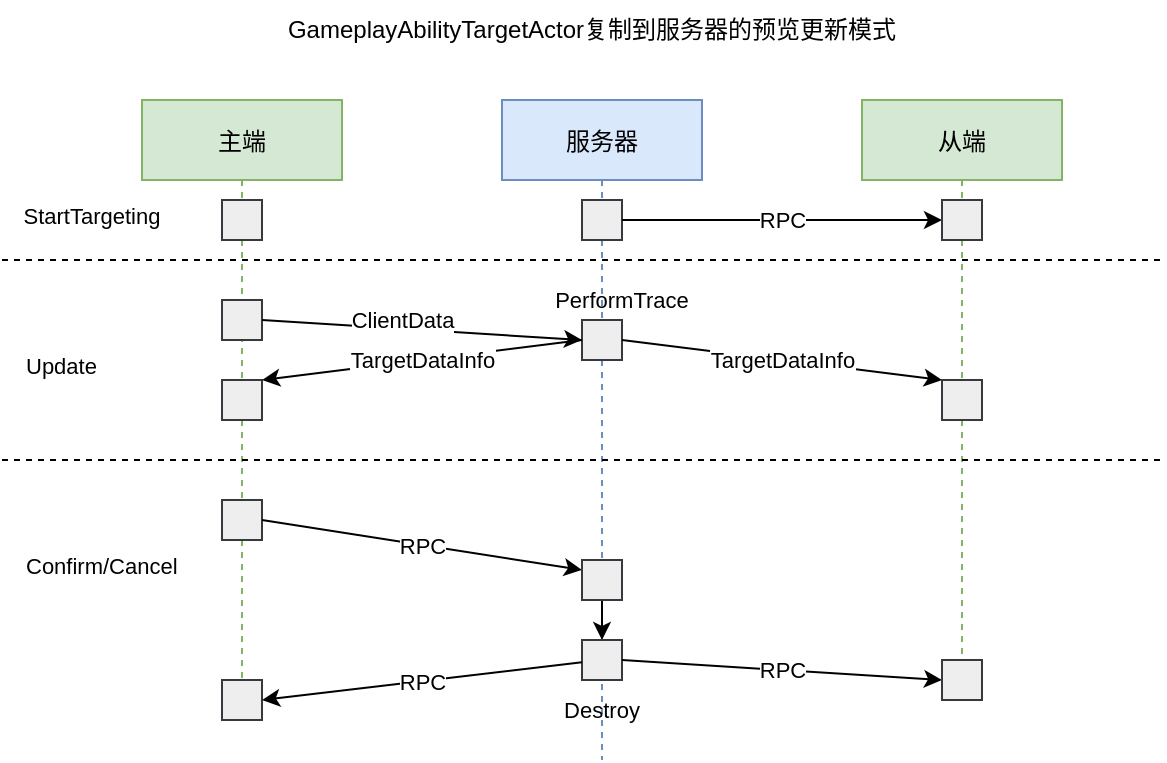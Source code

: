 <mxfile version="20.8.13" type="github">
  <diagram id="kgpKYQtTHZ0yAKxKKP6v" name="Page-1">
    <mxGraphModel dx="941" dy="461" grid="1" gridSize="10" guides="1" tooltips="1" connect="1" arrows="1" fold="1" page="1" pageScale="1" pageWidth="850" pageHeight="1100" math="0" shadow="0">
      <root>
        <mxCell id="0" />
        <mxCell id="1" parent="0" />
        <mxCell id="3nuBFxr9cyL0pnOWT2aG-1" value="主端" style="shape=umlLifeline;perimeter=lifelinePerimeter;container=1;collapsible=0;recursiveResize=0;rounded=0;shadow=0;strokeWidth=1;fillColor=#d5e8d4;strokeColor=#82b366;" parent="1" vertex="1">
          <mxGeometry x="100" y="80" width="100" height="300" as="geometry" />
        </mxCell>
        <mxCell id="86syqAoqWmd0jVh2vs_k-10" value="" style="rounded=0;whiteSpace=wrap;html=1;fillColor=#eeeeee;strokeColor=#36393d;" vertex="1" parent="3nuBFxr9cyL0pnOWT2aG-1">
          <mxGeometry x="40" y="100" width="20" height="20" as="geometry" />
        </mxCell>
        <mxCell id="86syqAoqWmd0jVh2vs_k-20" value="" style="rounded=0;whiteSpace=wrap;html=1;fillColor=#eeeeee;strokeColor=#36393d;" vertex="1" parent="3nuBFxr9cyL0pnOWT2aG-1">
          <mxGeometry x="40" y="140" width="20" height="20" as="geometry" />
        </mxCell>
        <mxCell id="86syqAoqWmd0jVh2vs_k-35" value="" style="rounded=0;whiteSpace=wrap;html=1;fillColor=#eeeeee;strokeColor=#36393d;" vertex="1" parent="3nuBFxr9cyL0pnOWT2aG-1">
          <mxGeometry x="40" y="200" width="20" height="20" as="geometry" />
        </mxCell>
        <mxCell id="86syqAoqWmd0jVh2vs_k-37" value="" style="endArrow=classic;html=1;rounded=0;fontSize=11;entryX=0;entryY=0.25;entryDx=0;entryDy=0;" edge="1" parent="3nuBFxr9cyL0pnOWT2aG-1" target="86syqAoqWmd0jVh2vs_k-39">
          <mxGeometry relative="1" as="geometry">
            <mxPoint x="60" y="210" as="sourcePoint" />
            <mxPoint x="160" y="210" as="targetPoint" />
          </mxGeometry>
        </mxCell>
        <mxCell id="86syqAoqWmd0jVh2vs_k-38" value="RPC" style="edgeLabel;resizable=0;html=1;align=center;verticalAlign=middle;fontSize=11;" connectable="0" vertex="1" parent="86syqAoqWmd0jVh2vs_k-37">
          <mxGeometry relative="1" as="geometry" />
        </mxCell>
        <mxCell id="3nuBFxr9cyL0pnOWT2aG-5" value="服务器" style="shape=umlLifeline;perimeter=lifelinePerimeter;container=1;collapsible=0;recursiveResize=0;rounded=0;shadow=0;strokeWidth=1;fillColor=#dae8fc;strokeColor=#6c8ebf;" parent="1" vertex="1">
          <mxGeometry x="280" y="80" width="100" height="330" as="geometry" />
        </mxCell>
        <mxCell id="86syqAoqWmd0jVh2vs_k-5" value="" style="rounded=0;whiteSpace=wrap;html=1;fillColor=#eeeeee;strokeColor=#36393d;" vertex="1" parent="3nuBFxr9cyL0pnOWT2aG-5">
          <mxGeometry x="40" y="50" width="20" height="20" as="geometry" />
        </mxCell>
        <mxCell id="86syqAoqWmd0jVh2vs_k-12" value="" style="rounded=0;whiteSpace=wrap;html=1;fillColor=#eeeeee;strokeColor=#36393d;" vertex="1" parent="3nuBFxr9cyL0pnOWT2aG-5">
          <mxGeometry x="40" y="110" width="20" height="20" as="geometry" />
        </mxCell>
        <mxCell id="86syqAoqWmd0jVh2vs_k-28" value="" style="endArrow=classic;html=1;rounded=0;fontSize=11;" edge="1" parent="3nuBFxr9cyL0pnOWT2aG-5">
          <mxGeometry relative="1" as="geometry">
            <mxPoint x="60" y="120" as="sourcePoint" />
            <mxPoint x="220" y="140" as="targetPoint" />
          </mxGeometry>
        </mxCell>
        <mxCell id="86syqAoqWmd0jVh2vs_k-29" value="TargetDataInfo" style="edgeLabel;resizable=0;html=1;align=center;verticalAlign=middle;fontSize=11;" connectable="0" vertex="1" parent="86syqAoqWmd0jVh2vs_k-28">
          <mxGeometry relative="1" as="geometry" />
        </mxCell>
        <mxCell id="86syqAoqWmd0jVh2vs_k-43" style="edgeStyle=orthogonalEdgeStyle;rounded=0;orthogonalLoop=1;jettySize=auto;html=1;exitX=0.5;exitY=1;exitDx=0;exitDy=0;entryX=0.5;entryY=0;entryDx=0;entryDy=0;fontSize=11;" edge="1" parent="3nuBFxr9cyL0pnOWT2aG-5" source="86syqAoqWmd0jVh2vs_k-39" target="86syqAoqWmd0jVh2vs_k-40">
          <mxGeometry relative="1" as="geometry" />
        </mxCell>
        <mxCell id="86syqAoqWmd0jVh2vs_k-39" value="" style="rounded=0;whiteSpace=wrap;html=1;fillColor=#eeeeee;strokeColor=#36393d;" vertex="1" parent="3nuBFxr9cyL0pnOWT2aG-5">
          <mxGeometry x="40" y="230" width="20" height="20" as="geometry" />
        </mxCell>
        <mxCell id="86syqAoqWmd0jVh2vs_k-40" value="" style="rounded=0;whiteSpace=wrap;html=1;fillColor=#eeeeee;strokeColor=#36393d;" vertex="1" parent="3nuBFxr9cyL0pnOWT2aG-5">
          <mxGeometry x="40" y="270" width="20" height="20" as="geometry" />
        </mxCell>
        <mxCell id="86syqAoqWmd0jVh2vs_k-41" value="&lt;font style=&quot;font-size: 11px;&quot;&gt;PerformTrace&lt;/font&gt;" style="text;html=1;strokeColor=none;fillColor=none;align=center;verticalAlign=middle;whiteSpace=wrap;rounded=0;fontSize=11;" vertex="1" parent="3nuBFxr9cyL0pnOWT2aG-5">
          <mxGeometry x="40" y="90" width="40" height="20" as="geometry" />
        </mxCell>
        <mxCell id="86syqAoqWmd0jVh2vs_k-42" value="Destroy" style="text;html=1;strokeColor=none;fillColor=none;align=center;verticalAlign=middle;whiteSpace=wrap;rounded=0;fontSize=11;" vertex="1" parent="3nuBFxr9cyL0pnOWT2aG-5">
          <mxGeometry x="20" y="290" width="60" height="30" as="geometry" />
        </mxCell>
        <mxCell id="86syqAoqWmd0jVh2vs_k-46" value="" style="endArrow=classic;html=1;rounded=0;fontSize=11;entryX=0;entryY=0.5;entryDx=0;entryDy=0;" edge="1" parent="3nuBFxr9cyL0pnOWT2aG-5" target="86syqAoqWmd0jVh2vs_k-44">
          <mxGeometry relative="1" as="geometry">
            <mxPoint x="60" y="280" as="sourcePoint" />
            <mxPoint x="160" y="280" as="targetPoint" />
          </mxGeometry>
        </mxCell>
        <mxCell id="86syqAoqWmd0jVh2vs_k-47" value="RPC" style="edgeLabel;resizable=0;html=1;align=center;verticalAlign=middle;fontSize=11;" connectable="0" vertex="1" parent="86syqAoqWmd0jVh2vs_k-46">
          <mxGeometry relative="1" as="geometry" />
        </mxCell>
        <mxCell id="86syqAoqWmd0jVh2vs_k-54" value="" style="endArrow=classic;html=1;rounded=0;fontSize=11;" edge="1" parent="3nuBFxr9cyL0pnOWT2aG-5">
          <mxGeometry relative="1" as="geometry">
            <mxPoint x="60" y="60" as="sourcePoint" />
            <mxPoint x="220" y="60" as="targetPoint" />
            <Array as="points">
              <mxPoint x="200" y="60" />
            </Array>
          </mxGeometry>
        </mxCell>
        <mxCell id="86syqAoqWmd0jVh2vs_k-55" value="RPC" style="edgeLabel;resizable=0;html=1;align=center;verticalAlign=middle;fontSize=11;" connectable="0" vertex="1" parent="86syqAoqWmd0jVh2vs_k-54">
          <mxGeometry relative="1" as="geometry" />
        </mxCell>
        <mxCell id="86syqAoqWmd0jVh2vs_k-1" value="从端" style="shape=umlLifeline;perimeter=lifelinePerimeter;container=1;collapsible=0;recursiveResize=0;rounded=0;shadow=0;strokeWidth=1;fillColor=#d5e8d4;strokeColor=#82b366;" vertex="1" parent="1">
          <mxGeometry x="460" y="80" width="100" height="300" as="geometry" />
        </mxCell>
        <mxCell id="86syqAoqWmd0jVh2vs_k-17" value="" style="rounded=0;whiteSpace=wrap;html=1;fillColor=#eeeeee;strokeColor=#36393d;" vertex="1" parent="86syqAoqWmd0jVh2vs_k-1">
          <mxGeometry x="40" y="140" width="20" height="20" as="geometry" />
        </mxCell>
        <mxCell id="86syqAoqWmd0jVh2vs_k-44" value="" style="rounded=0;whiteSpace=wrap;html=1;fillColor=#eeeeee;strokeColor=#36393d;" vertex="1" parent="86syqAoqWmd0jVh2vs_k-1">
          <mxGeometry x="40" y="280" width="20" height="20" as="geometry" />
        </mxCell>
        <mxCell id="86syqAoqWmd0jVh2vs_k-56" value="" style="rounded=0;whiteSpace=wrap;html=1;fillColor=#eeeeee;strokeColor=#36393d;" vertex="1" parent="86syqAoqWmd0jVh2vs_k-1">
          <mxGeometry x="40" y="50" width="20" height="20" as="geometry" />
        </mxCell>
        <mxCell id="86syqAoqWmd0jVh2vs_k-4" value="" style="verticalAlign=bottom;endArrow=none;shadow=0;strokeWidth=1;exitX=0.498;exitY=0.218;exitDx=0;exitDy=0;exitPerimeter=0;entryX=0.5;entryY=0.4;entryDx=0;entryDy=0;entryPerimeter=0;" edge="1" parent="1" source="3nuBFxr9cyL0pnOWT2aG-1" target="86syqAoqWmd0jVh2vs_k-3">
          <mxGeometry x="-1" y="157" relative="1" as="geometry">
            <mxPoint x="149.8" y="145.4" as="sourcePoint" />
            <mxPoint x="330" y="200.0" as="targetPoint" />
            <Array as="points" />
            <mxPoint x="-125" y="62" as="offset" />
          </mxGeometry>
        </mxCell>
        <mxCell id="86syqAoqWmd0jVh2vs_k-3" value="" style="rounded=0;whiteSpace=wrap;html=1;fillColor=#eeeeee;strokeColor=#36393d;" vertex="1" parent="1">
          <mxGeometry x="140" y="130" width="20" height="20" as="geometry" />
        </mxCell>
        <mxCell id="86syqAoqWmd0jVh2vs_k-6" value="GameplayAbilityTargetActor复制到服务器的预览更新模式" style="text;strokeColor=none;align=center;fillColor=none;html=1;verticalAlign=middle;whiteSpace=wrap;rounded=0;" vertex="1" parent="1">
          <mxGeometry x="160" y="30" width="330" height="30" as="geometry" />
        </mxCell>
        <mxCell id="86syqAoqWmd0jVh2vs_k-7" value="&lt;font style=&quot;font-size: 11px;&quot;&gt;StartTargeting&lt;/font&gt;" style="text;strokeColor=none;align=center;fillColor=none;html=1;verticalAlign=middle;whiteSpace=wrap;rounded=0;fontSize=8;" vertex="1" parent="1">
          <mxGeometry x="30" y="130" width="90" height="15" as="geometry" />
        </mxCell>
        <mxCell id="86syqAoqWmd0jVh2vs_k-13" value="" style="endArrow=none;dashed=1;html=1;rounded=0;fontSize=11;" edge="1" parent="1">
          <mxGeometry width="50" height="50" relative="1" as="geometry">
            <mxPoint x="30" y="160" as="sourcePoint" />
            <mxPoint x="610" y="160" as="targetPoint" />
          </mxGeometry>
        </mxCell>
        <mxCell id="86syqAoqWmd0jVh2vs_k-26" value="" style="endArrow=classic;html=1;rounded=0;fontSize=11;entryX=0;entryY=0.5;entryDx=0;entryDy=0;" edge="1" parent="1" target="86syqAoqWmd0jVh2vs_k-12">
          <mxGeometry relative="1" as="geometry">
            <mxPoint x="160" y="190" as="sourcePoint" />
            <mxPoint x="260" y="190" as="targetPoint" />
          </mxGeometry>
        </mxCell>
        <mxCell id="86syqAoqWmd0jVh2vs_k-27" value="ClientData" style="edgeLabel;resizable=0;html=1;align=center;verticalAlign=middle;fontSize=11;" connectable="0" vertex="1" parent="86syqAoqWmd0jVh2vs_k-26">
          <mxGeometry relative="1" as="geometry">
            <mxPoint x="-10" y="-5" as="offset" />
          </mxGeometry>
        </mxCell>
        <mxCell id="86syqAoqWmd0jVh2vs_k-30" value="" style="endArrow=classic;html=1;rounded=0;fontSize=11;entryX=1;entryY=0;entryDx=0;entryDy=0;" edge="1" parent="1" target="86syqAoqWmd0jVh2vs_k-20">
          <mxGeometry relative="1" as="geometry">
            <mxPoint x="320" y="200" as="sourcePoint" />
            <mxPoint x="350" y="230" as="targetPoint" />
          </mxGeometry>
        </mxCell>
        <mxCell id="86syqAoqWmd0jVh2vs_k-31" value="TargetDataInfo" style="edgeLabel;resizable=0;html=1;align=center;verticalAlign=middle;fontSize=11;" connectable="0" vertex="1" parent="86syqAoqWmd0jVh2vs_k-30">
          <mxGeometry relative="1" as="geometry" />
        </mxCell>
        <mxCell id="86syqAoqWmd0jVh2vs_k-32" value="&lt;div style=&quot;text-align: center;&quot;&gt;&lt;span style=&quot;background-color: initial;&quot;&gt;Update&lt;/span&gt;&lt;/div&gt;" style="text;whiteSpace=wrap;html=1;fontSize=11;" vertex="1" parent="1">
          <mxGeometry x="40" y="200" width="50" height="40" as="geometry" />
        </mxCell>
        <mxCell id="86syqAoqWmd0jVh2vs_k-33" value="" style="endArrow=none;dashed=1;html=1;rounded=0;fontSize=11;" edge="1" parent="1">
          <mxGeometry width="50" height="50" relative="1" as="geometry">
            <mxPoint x="30" y="260" as="sourcePoint" />
            <mxPoint x="610" y="260" as="targetPoint" />
          </mxGeometry>
        </mxCell>
        <mxCell id="86syqAoqWmd0jVh2vs_k-34" value="&lt;div style=&quot;text-align: center;&quot;&gt;Confirm/Cancel&lt;/div&gt;" style="text;whiteSpace=wrap;html=1;fontSize=11;" vertex="1" parent="1">
          <mxGeometry x="40" y="300" width="90" height="20" as="geometry" />
        </mxCell>
        <mxCell id="86syqAoqWmd0jVh2vs_k-49" value="" style="rounded=0;whiteSpace=wrap;html=1;fillColor=#eeeeee;strokeColor=#36393d;" vertex="1" parent="1">
          <mxGeometry x="140" y="370" width="20" height="20" as="geometry" />
        </mxCell>
        <mxCell id="86syqAoqWmd0jVh2vs_k-51" value="" style="endArrow=classic;html=1;rounded=0;fontSize=11;entryX=1;entryY=0.5;entryDx=0;entryDy=0;" edge="1" parent="1" source="86syqAoqWmd0jVh2vs_k-40" target="86syqAoqWmd0jVh2vs_k-49">
          <mxGeometry relative="1" as="geometry">
            <mxPoint x="-80" y="305" as="sourcePoint" />
            <mxPoint x="480" y="465" as="targetPoint" />
          </mxGeometry>
        </mxCell>
        <mxCell id="86syqAoqWmd0jVh2vs_k-52" value="RPC" style="edgeLabel;resizable=0;html=1;align=center;verticalAlign=middle;fontSize=11;" connectable="0" vertex="1" parent="86syqAoqWmd0jVh2vs_k-51">
          <mxGeometry relative="1" as="geometry" />
        </mxCell>
      </root>
    </mxGraphModel>
  </diagram>
</mxfile>
